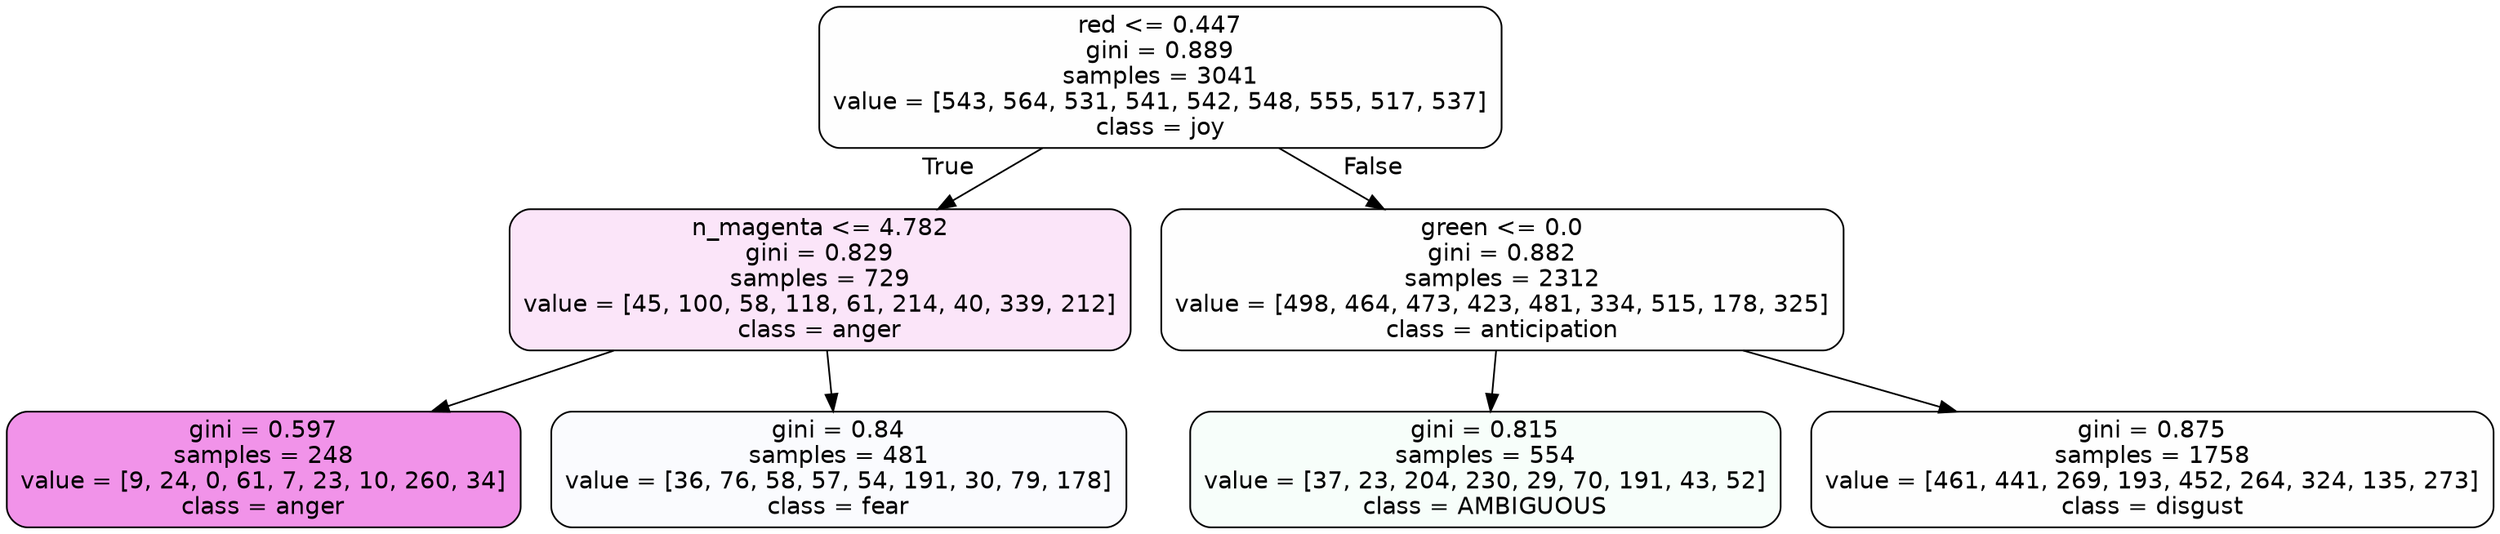 digraph Tree {
node [shape=box, style="filled, rounded", color="black", fontname=helvetica] ;
edge [fontname=helvetica] ;
0 [label="red <= 0.447\ngini = 0.889\nsamples = 3041\nvalue = [543, 564, 531, 541, 542, 548, 555, 517, 537]\nclass = joy", fillcolor="#d7e53901"] ;
1 [label="n_magenta <= 4.782\ngini = 0.829\nsamples = 729\nvalue = [45, 100, 58, 118, 61, 214, 40, 339, 212]\nclass = anger", fillcolor="#e539d721"] ;
0 -> 1 [labeldistance=2.5, labelangle=45, headlabel="True"] ;
2 [label="gini = 0.597\nsamples = 248\nvalue = [9, 24, 0, 61, 7, 23, 10, 260, 34]\nclass = anger", fillcolor="#e539d78a"] ;
1 -> 2 ;
3 [label="gini = 0.84\nsamples = 481\nvalue = [36, 76, 58, 57, 54, 191, 30, 79, 178]\nclass = fear", fillcolor="#3964e506"] ;
1 -> 3 ;
4 [label="green <= 0.0\ngini = 0.882\nsamples = 2312\nvalue = [498, 464, 473, 423, 481, 334, 515, 178, 325]\nclass = anticipation", fillcolor="#8139e501"] ;
0 -> 4 [labeldistance=2.5, labelangle=-45, headlabel="False"] ;
5 [label="gini = 0.815\nsamples = 554\nvalue = [37, 23, 204, 230, 29, 70, 191, 43, 52]\nclass = AMBIGUOUS", fillcolor="#39e5810a"] ;
4 -> 5 ;
6 [label="gini = 0.875\nsamples = 1758\nvalue = [461, 441, 269, 193, 452, 264, 324, 135, 273]\nclass = disgust", fillcolor="#e5813901"] ;
4 -> 6 ;
}